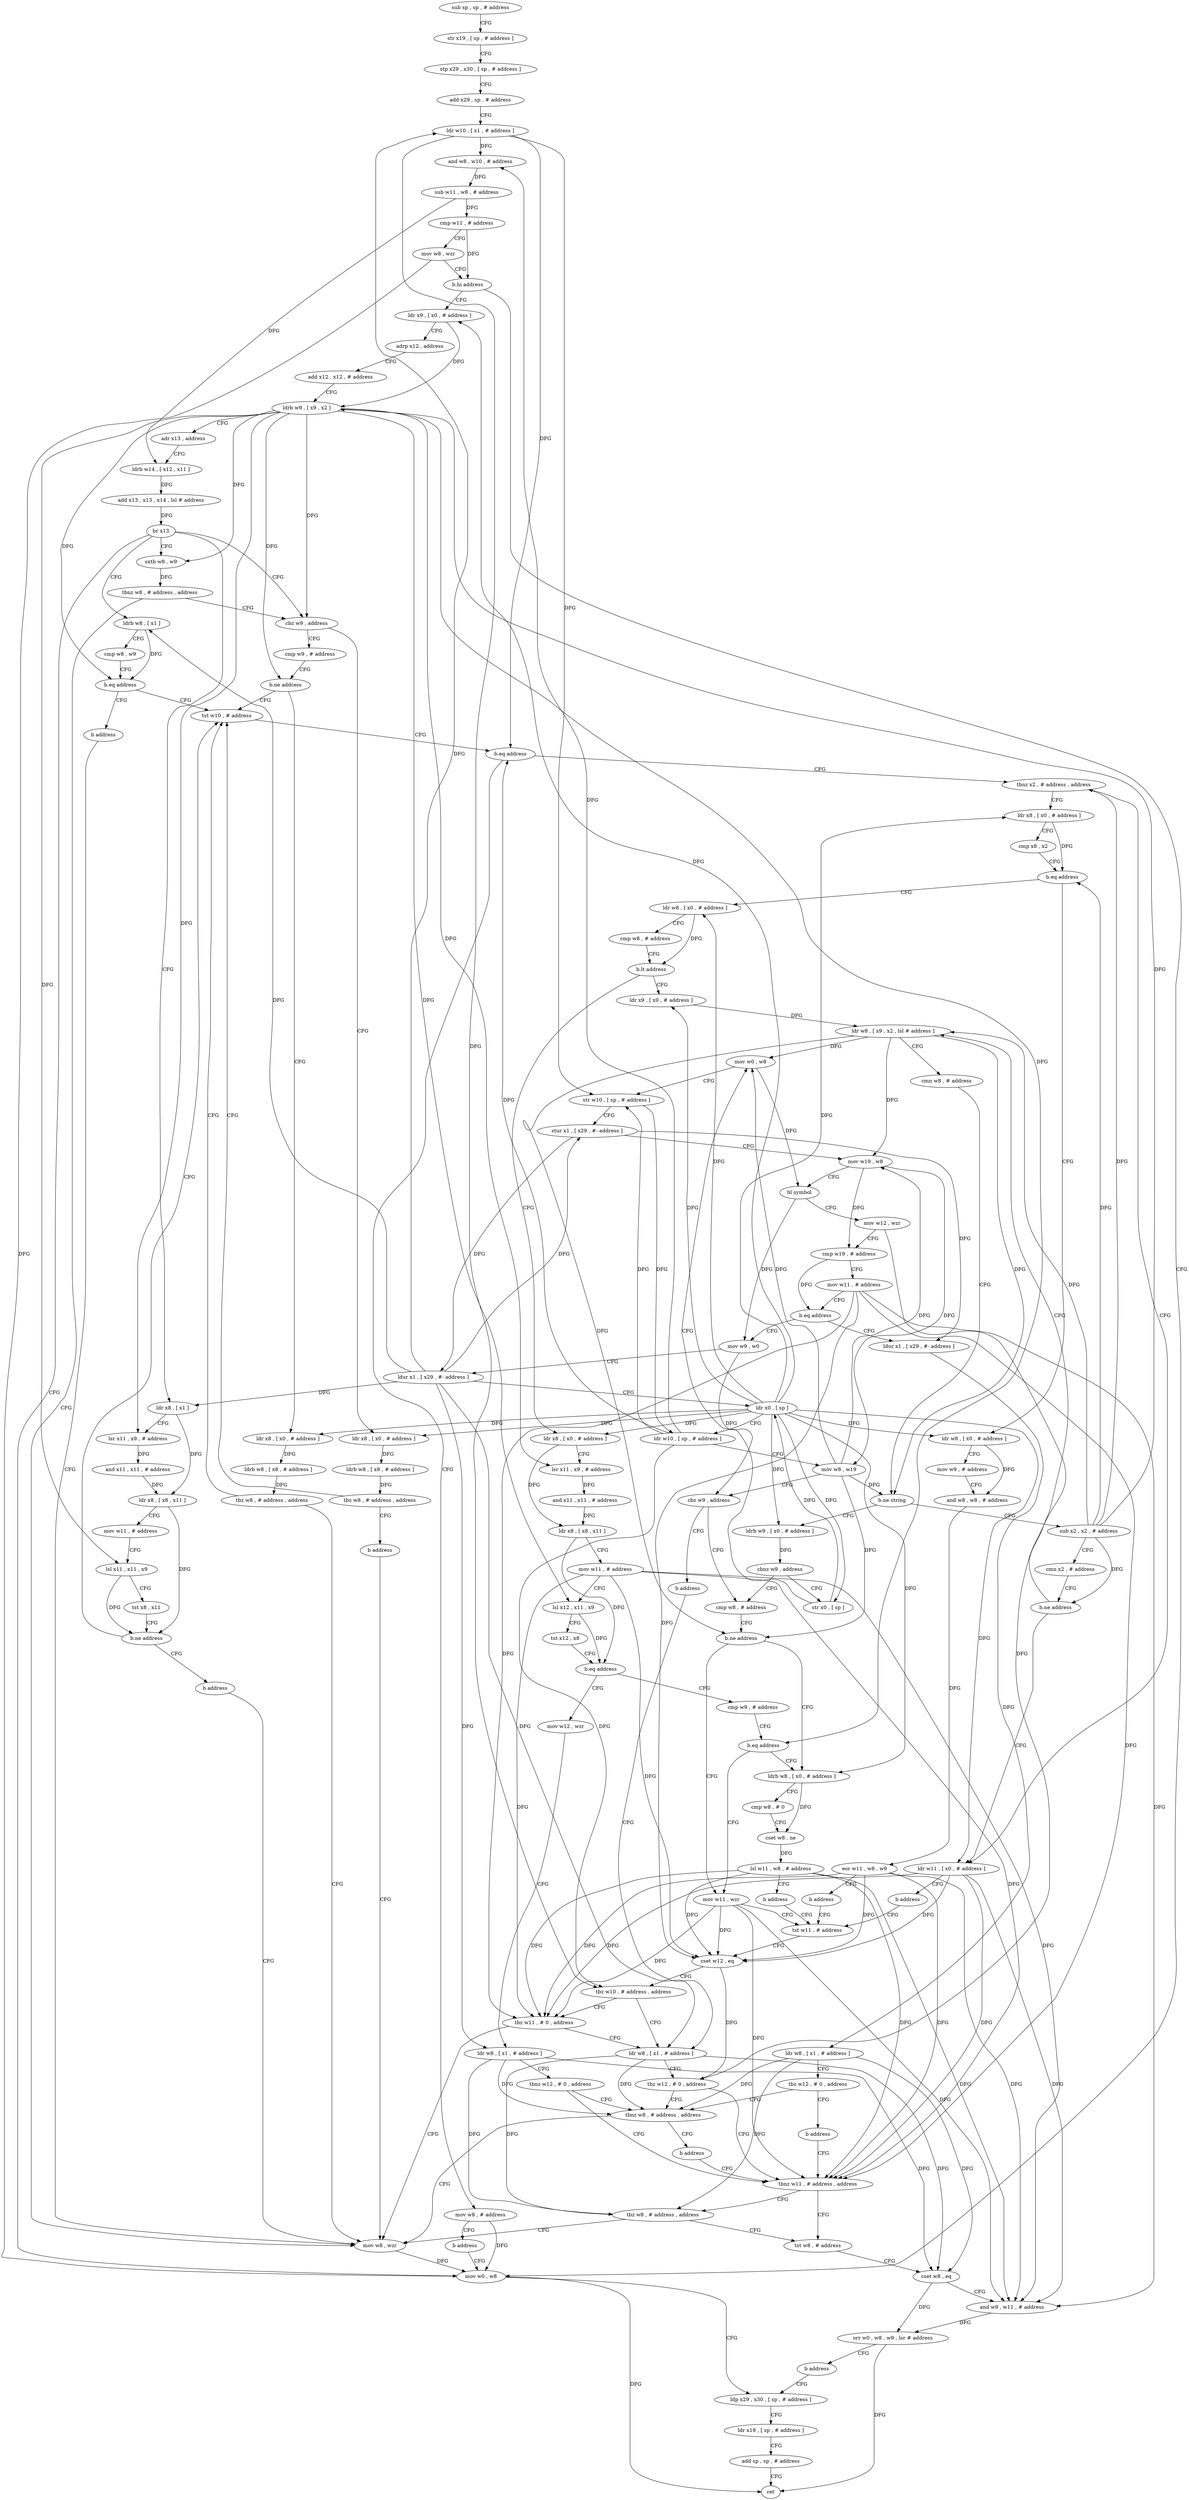 digraph "func" {
"4270484" [label = "sub sp , sp , # address" ]
"4270488" [label = "str x19 , [ sp , # address ]" ]
"4270492" [label = "stp x29 , x30 , [ sp , # address ]" ]
"4270496" [label = "add x29 , sp , # address" ]
"4270500" [label = "ldr w10 , [ x1 , # address ]" ]
"4270504" [label = "and w8 , w10 , # address" ]
"4270508" [label = "sub w11 , w8 , # address" ]
"4270512" [label = "cmp w11 , # address" ]
"4270516" [label = "mov w8 , wzr" ]
"4270520" [label = "b.hi address" ]
"4270872" [label = "mov w0 , w8" ]
"4270524" [label = "ldr x9 , [ x0 , # address ]" ]
"4270876" [label = "ldp x29 , x30 , [ sp , # address ]" ]
"4270528" [label = "adrp x12 , address" ]
"4270532" [label = "add x12 , x12 , # address" ]
"4270536" [label = "ldrb w9 , [ x9 , x2 ]" ]
"4270540" [label = "adr x13 , address" ]
"4270544" [label = "ldrb w14 , [ x12 , x11 ]" ]
"4270548" [label = "add x13 , x13 , x14 , lsl # address" ]
"4270552" [label = "br x13" ]
"4270556" [label = "ldrb w8 , [ x1 ]" ]
"4270572" [label = "ldr x8 , [ x1 ]" ]
"4270608" [label = "sxtb w8 , w9" ]
"4270616" [label = "cbz w9 , address" ]
"4270560" [label = "cmp w8 , w9" ]
"4270564" [label = "b.eq address" ]
"4270640" [label = "tst w10 , # address" ]
"4270568" [label = "b address" ]
"4270576" [label = "lsr x11 , x9 , # address" ]
"4270580" [label = "and x11 , x11 , # address" ]
"4270584" [label = "ldr x8 , [ x8 , x11 ]" ]
"4270588" [label = "mov w11 , # address" ]
"4270592" [label = "lsl x11 , x11 , x9" ]
"4270596" [label = "tst x8 , x11" ]
"4270600" [label = "b.ne address" ]
"4270604" [label = "b address" ]
"4270612" [label = "tbnz w8 , # address , address" ]
"4270868" [label = "mov w8 , wzr" ]
"4270772" [label = "ldr x8 , [ x0 , # address ]" ]
"4270620" [label = "cmp w9 , # address" ]
"4270644" [label = "b.eq address" ]
"4270712" [label = "mov w8 , # address" ]
"4270648" [label = "tbnz x2 , # address , address" ]
"4270776" [label = "ldrb w8 , [ x8 , # address ]" ]
"4270780" [label = "tbz w8 , # address , address" ]
"4270784" [label = "b address" ]
"4270624" [label = "b.ne address" ]
"4270628" [label = "ldr x8 , [ x0 , # address ]" ]
"4270716" [label = "b address" ]
"4270704" [label = "ldr w11 , [ x0 , # address ]" ]
"4270652" [label = "ldr x8 , [ x0 , # address ]" ]
"4270632" [label = "ldrb w8 , [ x8 , # address ]" ]
"4270636" [label = "tbz w8 , # address , address" ]
"4270708" [label = "b address" ]
"4270836" [label = "tst w11 , # address" ]
"4270656" [label = "cmp x8 , x2" ]
"4270660" [label = "b.eq address" ]
"4270912" [label = "ldr w8 , [ x0 , # address ]" ]
"4270664" [label = "ldr w8 , [ x0 , # address ]" ]
"4270840" [label = "cset w12 , eq" ]
"4270844" [label = "tbz w10 , # address , address" ]
"4270852" [label = "ldr w8 , [ x1 , # address ]" ]
"4270848" [label = "tbz w11 , # 0 , address" ]
"4270916" [label = "mov w9 , # address" ]
"4270920" [label = "and w8 , w8 , # address" ]
"4270924" [label = "eor w11 , w8 , w9" ]
"4270928" [label = "b address" ]
"4270668" [label = "cmp w8 , # address" ]
"4270672" [label = "b.lt address" ]
"4270720" [label = "ldr x8 , [ x0 , # address ]" ]
"4270676" [label = "ldr x9 , [ x0 , # address ]" ]
"4270856" [label = "tbz w12 , # 0 , address" ]
"4270764" [label = "tbnz w8 , # address , address" ]
"4270860" [label = "tbnz w11 , # address , address" ]
"4270724" [label = "lsr x11 , x9 , # address" ]
"4270728" [label = "and x11 , x11 , # address" ]
"4270732" [label = "ldr x8 , [ x8 , x11 ]" ]
"4270736" [label = "mov w11 , # address" ]
"4270740" [label = "lsl x12 , x11 , x9" ]
"4270744" [label = "tst x12 , x8" ]
"4270748" [label = "b.eq address" ]
"4270824" [label = "cmp w9 , # address" ]
"4270752" [label = "mov w12 , wzr" ]
"4270680" [label = "ldr w8 , [ x9 , x2 , lsl # address ]" ]
"4270768" [label = "b address" ]
"4270892" [label = "tst w8 , # address" ]
"4270864" [label = "tbz w8 , # address , address" ]
"4270828" [label = "b.eq address" ]
"4270804" [label = "ldrb w8 , [ x0 , # address ]" ]
"4270832" [label = "mov w11 , wzr" ]
"4270756" [label = "ldr w8 , [ x1 , # address ]" ]
"4270760" [label = "tbnz w12 , # 0 , address" ]
"4270788" [label = "ldrb w9 , [ x0 , # address ]" ]
"4270792" [label = "cbnz w9 , address" ]
"4270932" [label = "str x0 , [ sp ]" ]
"4270796" [label = "cmp w8 , # address" ]
"4270692" [label = "sub x2 , x2 , # address" ]
"4270696" [label = "cmn x2 , # address" ]
"4270700" [label = "b.ne address" ]
"4270896" [label = "cset w8 , eq" ]
"4270900" [label = "and w9 , w11 , # address" ]
"4270904" [label = "orr w0 , w8 , w9 , lsr # address" ]
"4270908" [label = "b address" ]
"4270808" [label = "cmp w8 , # 0" ]
"4270812" [label = "cset w8 , ne" ]
"4270816" [label = "lsl w11 , w8 , # address" ]
"4270820" [label = "b address" ]
"4270936" [label = "mov w0 , w8" ]
"4270940" [label = "str w10 , [ sp , # address ]" ]
"4270944" [label = "stur x1 , [ x29 , #- address ]" ]
"4270948" [label = "mov w19 , w8" ]
"4270952" [label = "bl symbol" ]
"4270956" [label = "mov w12 , wzr" ]
"4270960" [label = "cmp w19 , # address" ]
"4270964" [label = "mov w11 , # address" ]
"4270968" [label = "b.eq address" ]
"4271000" [label = "ldur x1 , [ x29 , #- address ]" ]
"4270972" [label = "mov w9 , w0" ]
"4270800" [label = "b.ne address" ]
"4270684" [label = "cmn w8 , # address" ]
"4270688" [label = "b.ne string" ]
"4270880" [label = "ldr x19 , [ sp , # address ]" ]
"4270884" [label = "add sp , sp , # address" ]
"4270888" [label = "ret" ]
"4271004" [label = "ldr w8 , [ x1 , # address ]" ]
"4271008" [label = "tbz w12 , # 0 , address" ]
"4271012" [label = "b address" ]
"4270976" [label = "ldur x1 , [ x29 , #- address ]" ]
"4270980" [label = "ldr x0 , [ sp ]" ]
"4270984" [label = "ldr w10 , [ sp , # address ]" ]
"4270988" [label = "mov w8 , w19" ]
"4270992" [label = "cbz w9 , address" ]
"4270996" [label = "b address" ]
"4270484" -> "4270488" [ label = "CFG" ]
"4270488" -> "4270492" [ label = "CFG" ]
"4270492" -> "4270496" [ label = "CFG" ]
"4270496" -> "4270500" [ label = "CFG" ]
"4270500" -> "4270504" [ label = "DFG" ]
"4270500" -> "4270644" [ label = "DFG" ]
"4270500" -> "4270844" [ label = "DFG" ]
"4270500" -> "4270940" [ label = "DFG" ]
"4270504" -> "4270508" [ label = "DFG" ]
"4270508" -> "4270512" [ label = "DFG" ]
"4270508" -> "4270544" [ label = "DFG" ]
"4270512" -> "4270516" [ label = "CFG" ]
"4270512" -> "4270520" [ label = "DFG" ]
"4270516" -> "4270520" [ label = "CFG" ]
"4270516" -> "4270872" [ label = "DFG" ]
"4270520" -> "4270872" [ label = "CFG" ]
"4270520" -> "4270524" [ label = "CFG" ]
"4270872" -> "4270876" [ label = "CFG" ]
"4270872" -> "4270888" [ label = "DFG" ]
"4270524" -> "4270528" [ label = "CFG" ]
"4270524" -> "4270536" [ label = "DFG" ]
"4270876" -> "4270880" [ label = "CFG" ]
"4270528" -> "4270532" [ label = "CFG" ]
"4270532" -> "4270536" [ label = "CFG" ]
"4270536" -> "4270540" [ label = "CFG" ]
"4270536" -> "4270564" [ label = "DFG" ]
"4270536" -> "4270576" [ label = "DFG" ]
"4270536" -> "4270592" [ label = "DFG" ]
"4270536" -> "4270608" [ label = "DFG" ]
"4270536" -> "4270616" [ label = "DFG" ]
"4270536" -> "4270624" [ label = "DFG" ]
"4270536" -> "4270724" [ label = "DFG" ]
"4270536" -> "4270740" [ label = "DFG" ]
"4270536" -> "4270828" [ label = "DFG" ]
"4270540" -> "4270544" [ label = "CFG" ]
"4270544" -> "4270548" [ label = "DFG" ]
"4270548" -> "4270552" [ label = "DFG" ]
"4270552" -> "4270556" [ label = "CFG" ]
"4270552" -> "4270572" [ label = "CFG" ]
"4270552" -> "4270608" [ label = "CFG" ]
"4270552" -> "4270616" [ label = "CFG" ]
"4270552" -> "4270872" [ label = "CFG" ]
"4270556" -> "4270560" [ label = "CFG" ]
"4270556" -> "4270564" [ label = "DFG" ]
"4270572" -> "4270576" [ label = "CFG" ]
"4270572" -> "4270584" [ label = "DFG" ]
"4270608" -> "4270612" [ label = "DFG" ]
"4270616" -> "4270772" [ label = "CFG" ]
"4270616" -> "4270620" [ label = "CFG" ]
"4270560" -> "4270564" [ label = "CFG" ]
"4270564" -> "4270640" [ label = "CFG" ]
"4270564" -> "4270568" [ label = "CFG" ]
"4270640" -> "4270644" [ label = "CFG" ]
"4270568" -> "4270868" [ label = "CFG" ]
"4270576" -> "4270580" [ label = "DFG" ]
"4270580" -> "4270584" [ label = "DFG" ]
"4270584" -> "4270588" [ label = "CFG" ]
"4270584" -> "4270600" [ label = "DFG" ]
"4270588" -> "4270592" [ label = "CFG" ]
"4270592" -> "4270596" [ label = "CFG" ]
"4270592" -> "4270600" [ label = "DFG" ]
"4270596" -> "4270600" [ label = "CFG" ]
"4270600" -> "4270640" [ label = "CFG" ]
"4270600" -> "4270604" [ label = "CFG" ]
"4270604" -> "4270868" [ label = "CFG" ]
"4270612" -> "4270868" [ label = "CFG" ]
"4270612" -> "4270616" [ label = "CFG" ]
"4270868" -> "4270872" [ label = "DFG" ]
"4270772" -> "4270776" [ label = "DFG" ]
"4270620" -> "4270624" [ label = "CFG" ]
"4270644" -> "4270712" [ label = "CFG" ]
"4270644" -> "4270648" [ label = "CFG" ]
"4270712" -> "4270716" [ label = "CFG" ]
"4270712" -> "4270872" [ label = "DFG" ]
"4270648" -> "4270704" [ label = "CFG" ]
"4270648" -> "4270652" [ label = "CFG" ]
"4270776" -> "4270780" [ label = "DFG" ]
"4270780" -> "4270640" [ label = "CFG" ]
"4270780" -> "4270784" [ label = "CFG" ]
"4270784" -> "4270868" [ label = "CFG" ]
"4270624" -> "4270640" [ label = "CFG" ]
"4270624" -> "4270628" [ label = "CFG" ]
"4270628" -> "4270632" [ label = "DFG" ]
"4270716" -> "4270872" [ label = "CFG" ]
"4270704" -> "4270708" [ label = "CFG" ]
"4270704" -> "4270840" [ label = "DFG" ]
"4270704" -> "4270848" [ label = "DFG" ]
"4270704" -> "4270860" [ label = "DFG" ]
"4270704" -> "4270900" [ label = "DFG" ]
"4270652" -> "4270656" [ label = "CFG" ]
"4270652" -> "4270660" [ label = "DFG" ]
"4270632" -> "4270636" [ label = "DFG" ]
"4270636" -> "4270868" [ label = "CFG" ]
"4270636" -> "4270640" [ label = "CFG" ]
"4270708" -> "4270836" [ label = "CFG" ]
"4270836" -> "4270840" [ label = "CFG" ]
"4270656" -> "4270660" [ label = "CFG" ]
"4270660" -> "4270912" [ label = "CFG" ]
"4270660" -> "4270664" [ label = "CFG" ]
"4270912" -> "4270916" [ label = "CFG" ]
"4270912" -> "4270920" [ label = "DFG" ]
"4270664" -> "4270668" [ label = "CFG" ]
"4270664" -> "4270672" [ label = "DFG" ]
"4270840" -> "4270844" [ label = "CFG" ]
"4270840" -> "4270856" [ label = "DFG" ]
"4270844" -> "4270852" [ label = "CFG" ]
"4270844" -> "4270848" [ label = "CFG" ]
"4270852" -> "4270856" [ label = "CFG" ]
"4270852" -> "4270764" [ label = "DFG" ]
"4270852" -> "4270896" [ label = "DFG" ]
"4270852" -> "4270864" [ label = "DFG" ]
"4270848" -> "4270868" [ label = "CFG" ]
"4270848" -> "4270852" [ label = "CFG" ]
"4270916" -> "4270920" [ label = "CFG" ]
"4270920" -> "4270924" [ label = "DFG" ]
"4270924" -> "4270928" [ label = "CFG" ]
"4270924" -> "4270840" [ label = "DFG" ]
"4270924" -> "4270848" [ label = "DFG" ]
"4270924" -> "4270860" [ label = "DFG" ]
"4270924" -> "4270900" [ label = "DFG" ]
"4270928" -> "4270836" [ label = "CFG" ]
"4270668" -> "4270672" [ label = "CFG" ]
"4270672" -> "4270720" [ label = "CFG" ]
"4270672" -> "4270676" [ label = "CFG" ]
"4270720" -> "4270724" [ label = "CFG" ]
"4270720" -> "4270732" [ label = "DFG" ]
"4270676" -> "4270680" [ label = "DFG" ]
"4270856" -> "4270764" [ label = "CFG" ]
"4270856" -> "4270860" [ label = "CFG" ]
"4270764" -> "4270868" [ label = "CFG" ]
"4270764" -> "4270768" [ label = "CFG" ]
"4270860" -> "4270892" [ label = "CFG" ]
"4270860" -> "4270864" [ label = "CFG" ]
"4270724" -> "4270728" [ label = "DFG" ]
"4270728" -> "4270732" [ label = "DFG" ]
"4270732" -> "4270736" [ label = "CFG" ]
"4270732" -> "4270748" [ label = "DFG" ]
"4270736" -> "4270740" [ label = "CFG" ]
"4270736" -> "4270840" [ label = "DFG" ]
"4270736" -> "4270848" [ label = "DFG" ]
"4270736" -> "4270860" [ label = "DFG" ]
"4270736" -> "4270900" [ label = "DFG" ]
"4270740" -> "4270744" [ label = "CFG" ]
"4270740" -> "4270748" [ label = "DFG" ]
"4270744" -> "4270748" [ label = "CFG" ]
"4270748" -> "4270824" [ label = "CFG" ]
"4270748" -> "4270752" [ label = "CFG" ]
"4270824" -> "4270828" [ label = "CFG" ]
"4270752" -> "4270756" [ label = "CFG" ]
"4270680" -> "4270684" [ label = "CFG" ]
"4270680" -> "4270688" [ label = "DFG" ]
"4270680" -> "4270936" [ label = "DFG" ]
"4270680" -> "4270948" [ label = "DFG" ]
"4270680" -> "4270800" [ label = "DFG" ]
"4270768" -> "4270860" [ label = "CFG" ]
"4270892" -> "4270896" [ label = "CFG" ]
"4270864" -> "4270892" [ label = "CFG" ]
"4270864" -> "4270868" [ label = "CFG" ]
"4270828" -> "4270804" [ label = "CFG" ]
"4270828" -> "4270832" [ label = "CFG" ]
"4270804" -> "4270808" [ label = "CFG" ]
"4270804" -> "4270812" [ label = "DFG" ]
"4270832" -> "4270836" [ label = "CFG" ]
"4270832" -> "4270840" [ label = "DFG" ]
"4270832" -> "4270848" [ label = "DFG" ]
"4270832" -> "4270860" [ label = "DFG" ]
"4270832" -> "4270900" [ label = "DFG" ]
"4270756" -> "4270760" [ label = "CFG" ]
"4270756" -> "4270764" [ label = "DFG" ]
"4270756" -> "4270896" [ label = "DFG" ]
"4270756" -> "4270864" [ label = "DFG" ]
"4270760" -> "4270860" [ label = "CFG" ]
"4270760" -> "4270764" [ label = "CFG" ]
"4270788" -> "4270792" [ label = "DFG" ]
"4270792" -> "4270932" [ label = "CFG" ]
"4270792" -> "4270796" [ label = "CFG" ]
"4270932" -> "4270936" [ label = "CFG" ]
"4270932" -> "4270980" [ label = "DFG" ]
"4270796" -> "4270800" [ label = "CFG" ]
"4270692" -> "4270696" [ label = "CFG" ]
"4270692" -> "4270536" [ label = "DFG" ]
"4270692" -> "4270648" [ label = "DFG" ]
"4270692" -> "4270660" [ label = "DFG" ]
"4270692" -> "4270680" [ label = "DFG" ]
"4270692" -> "4270700" [ label = "DFG" ]
"4270696" -> "4270700" [ label = "CFG" ]
"4270700" -> "4270680" [ label = "CFG" ]
"4270700" -> "4270704" [ label = "CFG" ]
"4270896" -> "4270900" [ label = "CFG" ]
"4270896" -> "4270904" [ label = "DFG" ]
"4270900" -> "4270904" [ label = "DFG" ]
"4270904" -> "4270908" [ label = "CFG" ]
"4270904" -> "4270888" [ label = "DFG" ]
"4270908" -> "4270876" [ label = "CFG" ]
"4270808" -> "4270812" [ label = "CFG" ]
"4270812" -> "4270816" [ label = "DFG" ]
"4270816" -> "4270820" [ label = "CFG" ]
"4270816" -> "4270840" [ label = "DFG" ]
"4270816" -> "4270848" [ label = "DFG" ]
"4270816" -> "4270860" [ label = "DFG" ]
"4270816" -> "4270900" [ label = "DFG" ]
"4270820" -> "4270836" [ label = "CFG" ]
"4270936" -> "4270940" [ label = "CFG" ]
"4270936" -> "4270952" [ label = "DFG" ]
"4270940" -> "4270944" [ label = "CFG" ]
"4270940" -> "4270984" [ label = "DFG" ]
"4270944" -> "4270948" [ label = "CFG" ]
"4270944" -> "4271000" [ label = "DFG" ]
"4270944" -> "4270976" [ label = "DFG" ]
"4270948" -> "4270952" [ label = "CFG" ]
"4270948" -> "4270960" [ label = "DFG" ]
"4270948" -> "4270988" [ label = "DFG" ]
"4270952" -> "4270956" [ label = "CFG" ]
"4270952" -> "4270972" [ label = "DFG" ]
"4270956" -> "4270960" [ label = "CFG" ]
"4270956" -> "4270856" [ label = "DFG" ]
"4270960" -> "4270964" [ label = "CFG" ]
"4270960" -> "4270968" [ label = "DFG" ]
"4270964" -> "4270968" [ label = "CFG" ]
"4270964" -> "4270840" [ label = "DFG" ]
"4270964" -> "4270848" [ label = "DFG" ]
"4270964" -> "4270860" [ label = "DFG" ]
"4270964" -> "4270900" [ label = "DFG" ]
"4270968" -> "4271000" [ label = "CFG" ]
"4270968" -> "4270972" [ label = "CFG" ]
"4271000" -> "4271004" [ label = "DFG" ]
"4270972" -> "4270976" [ label = "CFG" ]
"4270972" -> "4270992" [ label = "DFG" ]
"4270800" -> "4270832" [ label = "CFG" ]
"4270800" -> "4270804" [ label = "CFG" ]
"4270684" -> "4270688" [ label = "CFG" ]
"4270688" -> "4270788" [ label = "CFG" ]
"4270688" -> "4270692" [ label = "CFG" ]
"4270880" -> "4270884" [ label = "CFG" ]
"4270884" -> "4270888" [ label = "CFG" ]
"4271004" -> "4271008" [ label = "CFG" ]
"4271004" -> "4270764" [ label = "DFG" ]
"4271004" -> "4270896" [ label = "DFG" ]
"4271004" -> "4270864" [ label = "DFG" ]
"4271008" -> "4270764" [ label = "CFG" ]
"4271008" -> "4271012" [ label = "CFG" ]
"4271012" -> "4270860" [ label = "CFG" ]
"4270976" -> "4270980" [ label = "CFG" ]
"4270976" -> "4270500" [ label = "DFG" ]
"4270976" -> "4270556" [ label = "DFG" ]
"4270976" -> "4270572" [ label = "DFG" ]
"4270976" -> "4270756" [ label = "DFG" ]
"4270976" -> "4270852" [ label = "DFG" ]
"4270976" -> "4270944" [ label = "DFG" ]
"4270980" -> "4270984" [ label = "CFG" ]
"4270980" -> "4270524" [ label = "DFG" ]
"4270980" -> "4270772" [ label = "DFG" ]
"4270980" -> "4270628" [ label = "DFG" ]
"4270980" -> "4270704" [ label = "DFG" ]
"4270980" -> "4270652" [ label = "DFG" ]
"4270980" -> "4270912" [ label = "DFG" ]
"4270980" -> "4270664" [ label = "DFG" ]
"4270980" -> "4270720" [ label = "DFG" ]
"4270980" -> "4270676" [ label = "DFG" ]
"4270980" -> "4270804" [ label = "DFG" ]
"4270980" -> "4270788" [ label = "DFG" ]
"4270980" -> "4270932" [ label = "DFG" ]
"4270984" -> "4270988" [ label = "CFG" ]
"4270984" -> "4270504" [ label = "DFG" ]
"4270984" -> "4270644" [ label = "DFG" ]
"4270984" -> "4270844" [ label = "DFG" ]
"4270984" -> "4270940" [ label = "DFG" ]
"4270988" -> "4270992" [ label = "CFG" ]
"4270988" -> "4270688" [ label = "DFG" ]
"4270988" -> "4270936" [ label = "DFG" ]
"4270988" -> "4270948" [ label = "DFG" ]
"4270988" -> "4270800" [ label = "DFG" ]
"4270992" -> "4270796" [ label = "CFG" ]
"4270992" -> "4270996" [ label = "CFG" ]
"4270996" -> "4270852" [ label = "CFG" ]
}
